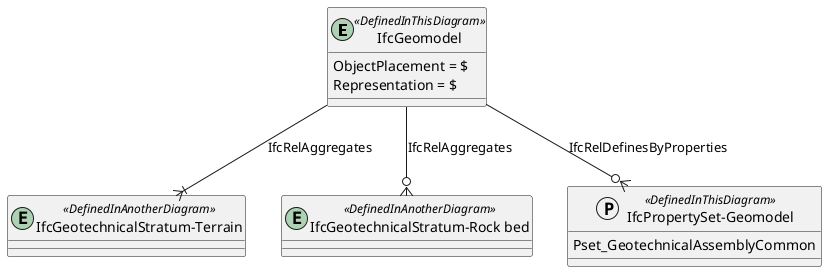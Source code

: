 @startuml 

entity IfcGeomodel <<DefinedInThisDiagram>>
{
  ObjectPlacement = $
  Representation = $
}

entity "IfcGeotechnicalStratum-Terrain" <<DefinedInAnotherDiagram>>

entity "IfcGeotechnicalStratum-Rock bed" <<DefinedInAnotherDiagram>>

protocol "IfcPropertySet-Geomodel" <<DefinedInThisDiagram>>
{
   Pset_GeotechnicalAssemblyCommon
}

IfcGeomodel --|{"IfcGeotechnicalStratum-Terrain" : IfcRelAggregates
IfcGeomodel --o{"IfcGeotechnicalStratum-Rock bed" : IfcRelAggregates

IfcGeomodel --o{ "IfcPropertySet-Geomodel" : IfcRelDefinesByProperties

@enduml
